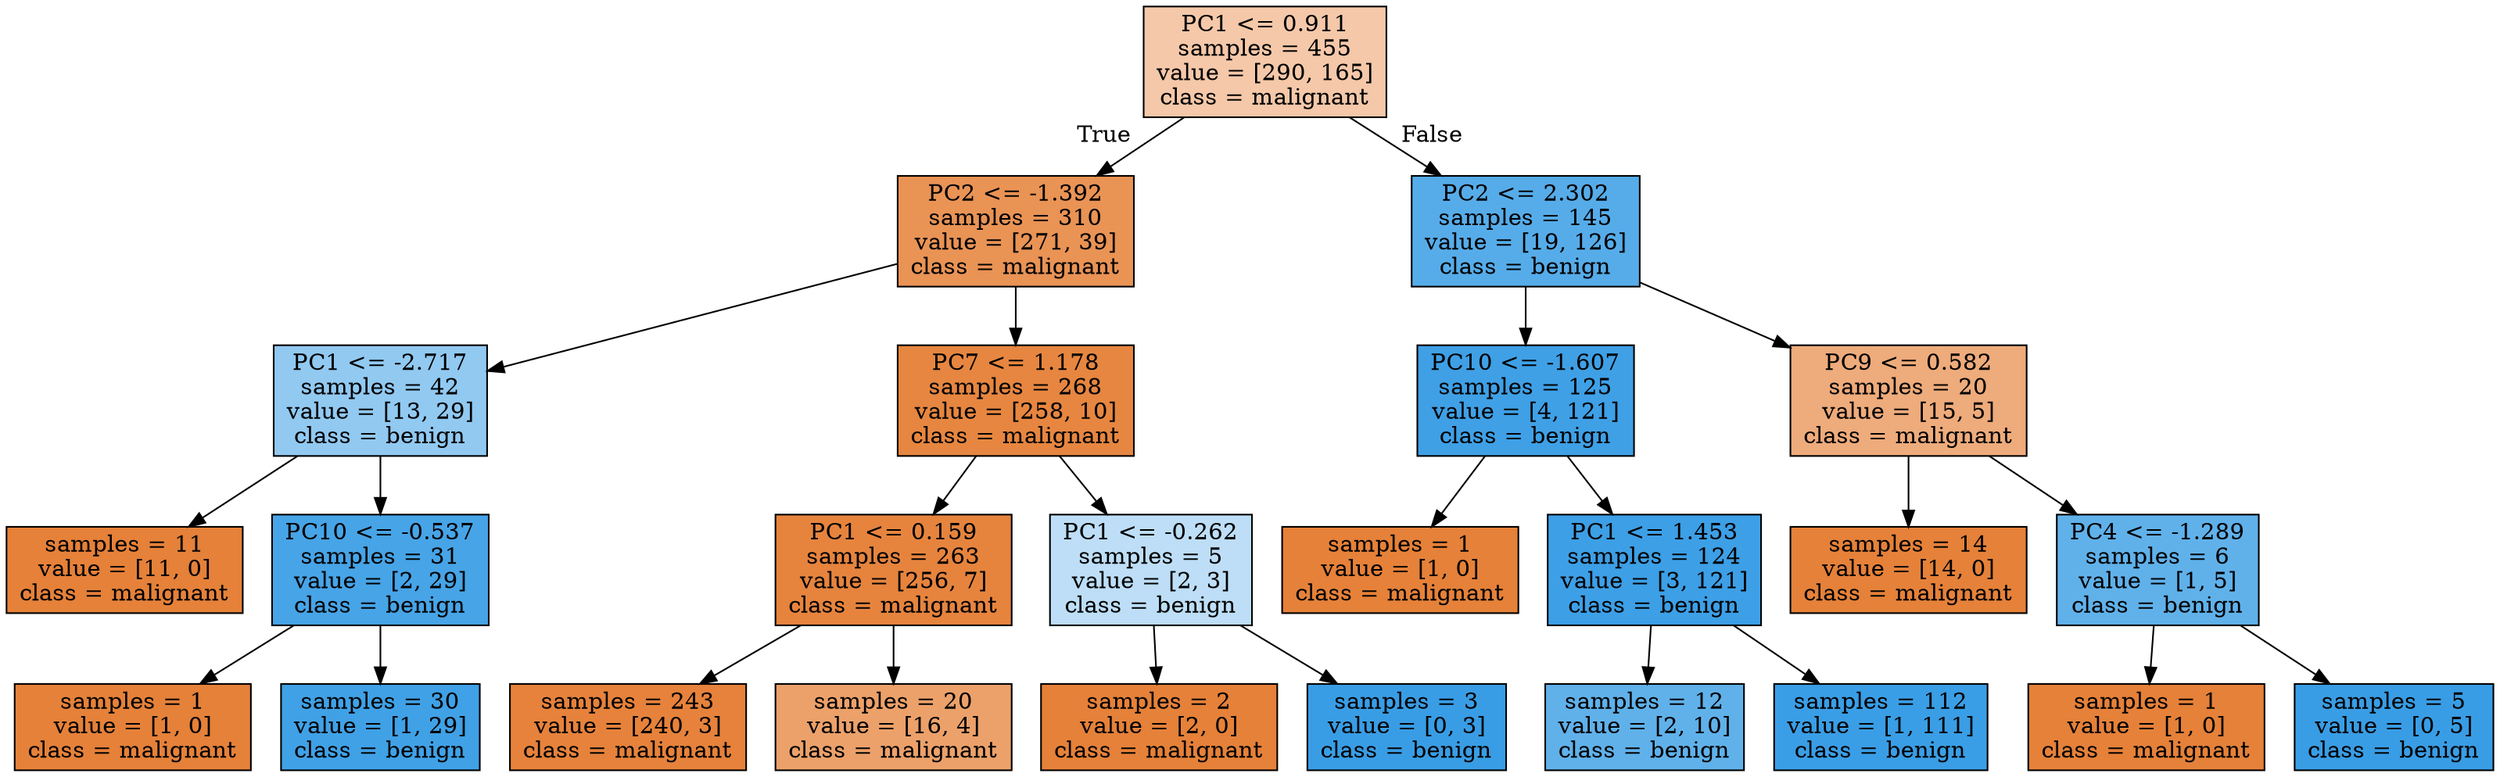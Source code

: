 digraph Tree {
node [shape=box, style="filled", color="black"] ;
0 [label="PC1 <= 0.911\nsamples = 455\nvalue = [290, 165]\nclass = malignant", fillcolor="#e581396e"] ;
1 [label="PC2 <= -1.392\nsamples = 310\nvalue = [271, 39]\nclass = malignant", fillcolor="#e58139da"] ;
0 -> 1 [labeldistance=2.5, labelangle=45, headlabel="True"] ;
2 [label="PC1 <= -2.717\nsamples = 42\nvalue = [13, 29]\nclass = benign", fillcolor="#399de58d"] ;
1 -> 2 ;
3 [label="samples = 11\nvalue = [11, 0]\nclass = malignant", fillcolor="#e58139ff"] ;
2 -> 3 ;
4 [label="PC10 <= -0.537\nsamples = 31\nvalue = [2, 29]\nclass = benign", fillcolor="#399de5ed"] ;
2 -> 4 ;
5 [label="samples = 1\nvalue = [1, 0]\nclass = malignant", fillcolor="#e58139ff"] ;
4 -> 5 ;
6 [label="samples = 30\nvalue = [1, 29]\nclass = benign", fillcolor="#399de5f6"] ;
4 -> 6 ;
7 [label="PC7 <= 1.178\nsamples = 268\nvalue = [258, 10]\nclass = malignant", fillcolor="#e58139f5"] ;
1 -> 7 ;
8 [label="PC1 <= 0.159\nsamples = 263\nvalue = [256, 7]\nclass = malignant", fillcolor="#e58139f8"] ;
7 -> 8 ;
9 [label="samples = 243\nvalue = [240, 3]\nclass = malignant", fillcolor="#e58139fc"] ;
8 -> 9 ;
10 [label="samples = 20\nvalue = [16, 4]\nclass = malignant", fillcolor="#e58139bf"] ;
8 -> 10 ;
11 [label="PC1 <= -0.262\nsamples = 5\nvalue = [2, 3]\nclass = benign", fillcolor="#399de555"] ;
7 -> 11 ;
12 [label="samples = 2\nvalue = [2, 0]\nclass = malignant", fillcolor="#e58139ff"] ;
11 -> 12 ;
13 [label="samples = 3\nvalue = [0, 3]\nclass = benign", fillcolor="#399de5ff"] ;
11 -> 13 ;
14 [label="PC2 <= 2.302\nsamples = 145\nvalue = [19, 126]\nclass = benign", fillcolor="#399de5d9"] ;
0 -> 14 [labeldistance=2.5, labelangle=-45, headlabel="False"] ;
15 [label="PC10 <= -1.607\nsamples = 125\nvalue = [4, 121]\nclass = benign", fillcolor="#399de5f7"] ;
14 -> 15 ;
16 [label="samples = 1\nvalue = [1, 0]\nclass = malignant", fillcolor="#e58139ff"] ;
15 -> 16 ;
17 [label="PC1 <= 1.453\nsamples = 124\nvalue = [3, 121]\nclass = benign", fillcolor="#399de5f9"] ;
15 -> 17 ;
18 [label="samples = 12\nvalue = [2, 10]\nclass = benign", fillcolor="#399de5cc"] ;
17 -> 18 ;
19 [label="samples = 112\nvalue = [1, 111]\nclass = benign", fillcolor="#399de5fd"] ;
17 -> 19 ;
20 [label="PC9 <= 0.582\nsamples = 20\nvalue = [15, 5]\nclass = malignant", fillcolor="#e58139aa"] ;
14 -> 20 ;
21 [label="samples = 14\nvalue = [14, 0]\nclass = malignant", fillcolor="#e58139ff"] ;
20 -> 21 ;
22 [label="PC4 <= -1.289\nsamples = 6\nvalue = [1, 5]\nclass = benign", fillcolor="#399de5cc"] ;
20 -> 22 ;
23 [label="samples = 1\nvalue = [1, 0]\nclass = malignant", fillcolor="#e58139ff"] ;
22 -> 23 ;
24 [label="samples = 5\nvalue = [0, 5]\nclass = benign", fillcolor="#399de5ff"] ;
22 -> 24 ;
}